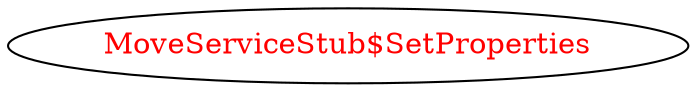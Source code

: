 digraph dependencyGraph {
 concentrate=true;
 ranksep="2.0";
 rankdir="LR"; 
 splines="ortho";
"MoveServiceStub$SetProperties" [fontcolor="red"];
}